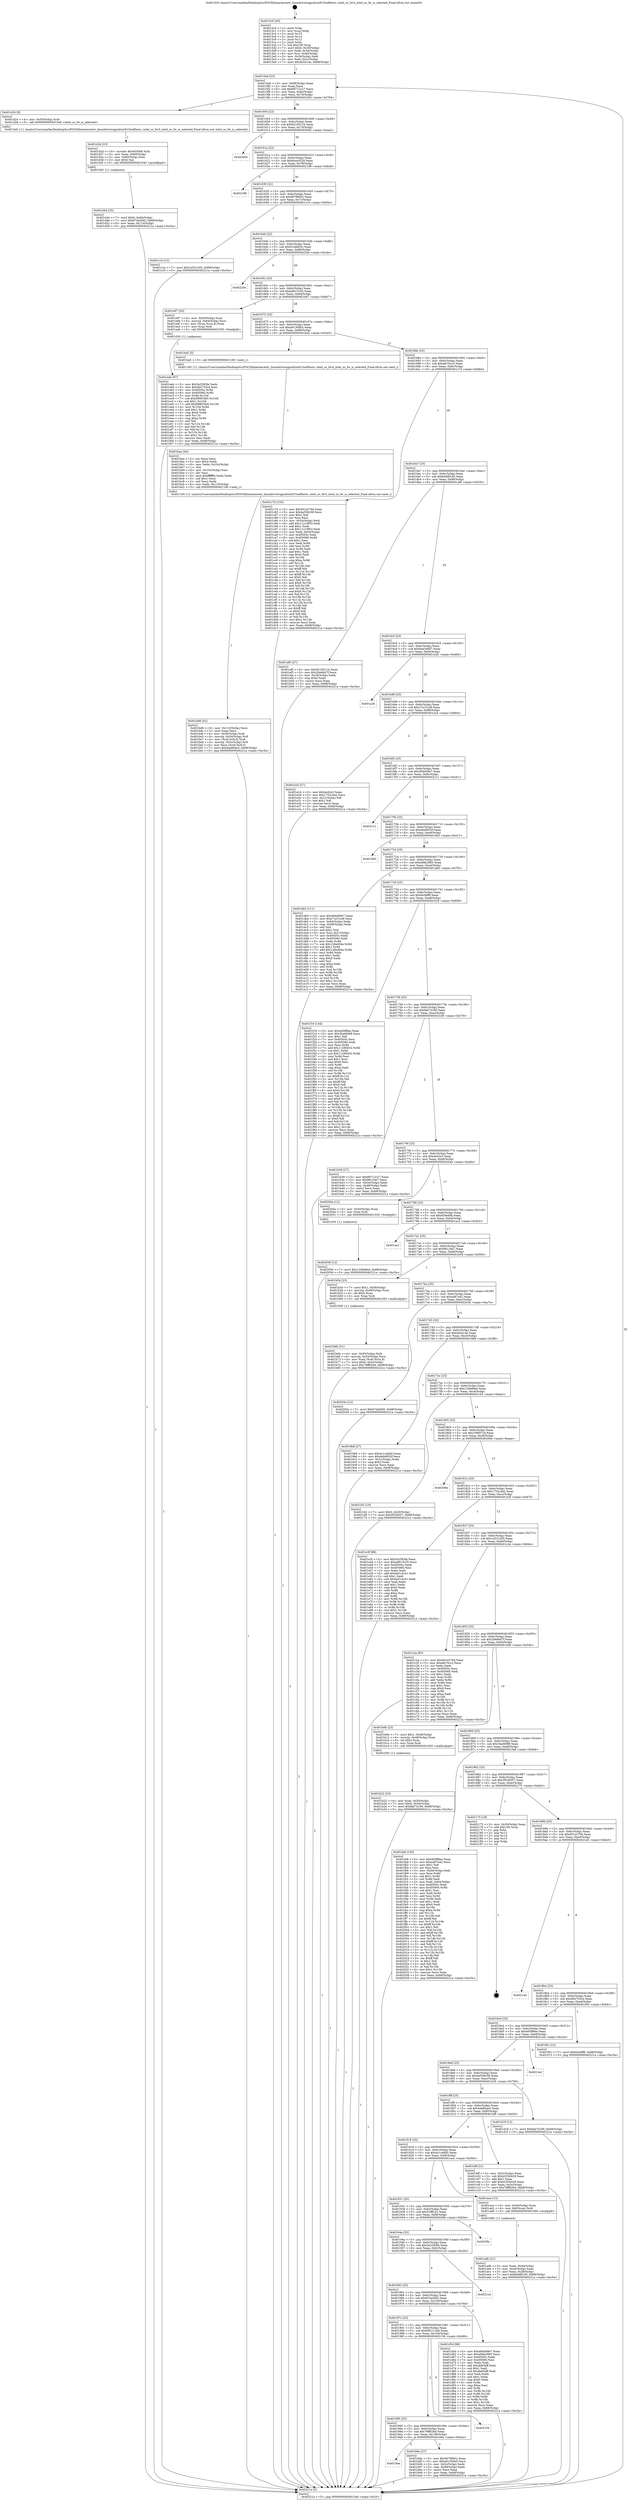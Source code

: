 digraph "0x4015c0" {
  label = "0x4015c0 (/mnt/c/Users/mathe/Desktop/tcc/POCII/binaries/extr_linuxdriversgpudrmi915selftests..intel_uc_fw.h_intel_uc_fw_is_selected_Final-ollvm.out::main(0))"
  labelloc = "t"
  node[shape=record]

  Entry [label="",width=0.3,height=0.3,shape=circle,fillcolor=black,style=filled]
  "0x4015ed" [label="{
     0x4015ed [23]\l
     | [instrs]\l
     &nbsp;&nbsp;0x4015ed \<+3\>: mov -0x68(%rbp),%eax\l
     &nbsp;&nbsp;0x4015f0 \<+2\>: mov %eax,%ecx\l
     &nbsp;&nbsp;0x4015f2 \<+6\>: sub $0x80712c27,%ecx\l
     &nbsp;&nbsp;0x4015f8 \<+3\>: mov %eax,-0x6c(%rbp)\l
     &nbsp;&nbsp;0x4015fb \<+3\>: mov %ecx,-0x70(%rbp)\l
     &nbsp;&nbsp;0x4015fe \<+6\>: je 0000000000401d24 \<main+0x764\>\l
  }"]
  "0x401d24" [label="{
     0x401d24 [9]\l
     | [instrs]\l
     &nbsp;&nbsp;0x401d24 \<+4\>: mov -0x50(%rbp),%rdi\l
     &nbsp;&nbsp;0x401d28 \<+5\>: call 00000000004015a0 \<intel_uc_fw_is_selected\>\l
     | [calls]\l
     &nbsp;&nbsp;0x4015a0 \{1\} (/mnt/c/Users/mathe/Desktop/tcc/POCII/binaries/extr_linuxdriversgpudrmi915selftests..intel_uc_fw.h_intel_uc_fw_is_selected_Final-ollvm.out::intel_uc_fw_is_selected)\l
  }"]
  "0x401604" [label="{
     0x401604 [22]\l
     | [instrs]\l
     &nbsp;&nbsp;0x401604 \<+5\>: jmp 0000000000401609 \<main+0x49\>\l
     &nbsp;&nbsp;0x401609 \<+3\>: mov -0x6c(%rbp),%eax\l
     &nbsp;&nbsp;0x40160c \<+5\>: sub $0x8210011b,%eax\l
     &nbsp;&nbsp;0x401611 \<+3\>: mov %eax,-0x74(%rbp)\l
     &nbsp;&nbsp;0x401614 \<+6\>: je 0000000000402062 \<main+0xaa2\>\l
  }"]
  Exit [label="",width=0.3,height=0.3,shape=circle,fillcolor=black,style=filled,peripheries=2]
  "0x402062" [label="{
     0x402062\l
  }", style=dashed]
  "0x40161a" [label="{
     0x40161a [22]\l
     | [instrs]\l
     &nbsp;&nbsp;0x40161a \<+5\>: jmp 000000000040161f \<main+0x5f\>\l
     &nbsp;&nbsp;0x40161f \<+3\>: mov -0x6c(%rbp),%eax\l
     &nbsp;&nbsp;0x401622 \<+5\>: sub $0x8cac0329,%eax\l
     &nbsp;&nbsp;0x401627 \<+3\>: mov %eax,-0x78(%rbp)\l
     &nbsp;&nbsp;0x40162a \<+6\>: je 0000000000402188 \<main+0xbc8\>\l
  }"]
  "0x402056" [label="{
     0x402056 [12]\l
     | [instrs]\l
     &nbsp;&nbsp;0x402056 \<+7\>: movl $0x1249d9ed,-0x68(%rbp)\l
     &nbsp;&nbsp;0x40205d \<+5\>: jmp 000000000040221a \<main+0xc5a\>\l
  }"]
  "0x402188" [label="{
     0x402188\l
  }", style=dashed]
  "0x401630" [label="{
     0x401630 [22]\l
     | [instrs]\l
     &nbsp;&nbsp;0x401630 \<+5\>: jmp 0000000000401635 \<main+0x75\>\l
     &nbsp;&nbsp;0x401635 \<+3\>: mov -0x6c(%rbp),%eax\l
     &nbsp;&nbsp;0x401638 \<+5\>: sub $0x907f8652,%eax\l
     &nbsp;&nbsp;0x40163d \<+3\>: mov %eax,-0x7c(%rbp)\l
     &nbsp;&nbsp;0x401640 \<+6\>: je 0000000000401c1e \<main+0x65e\>\l
  }"]
  "0x401eab" [label="{
     0x401eab [97]\l
     | [instrs]\l
     &nbsp;&nbsp;0x401eab \<+5\>: mov $0x5e2583fe,%edx\l
     &nbsp;&nbsp;0x401eb0 \<+5\>: mov $0x464753c4,%esi\l
     &nbsp;&nbsp;0x401eb5 \<+8\>: mov 0x40505c,%r8d\l
     &nbsp;&nbsp;0x401ebd \<+8\>: mov 0x405060,%r9d\l
     &nbsp;&nbsp;0x401ec5 \<+3\>: mov %r8d,%r10d\l
     &nbsp;&nbsp;0x401ec8 \<+7\>: sub $0x889f16b5,%r10d\l
     &nbsp;&nbsp;0x401ecf \<+4\>: sub $0x1,%r10d\l
     &nbsp;&nbsp;0x401ed3 \<+7\>: add $0x889f16b5,%r10d\l
     &nbsp;&nbsp;0x401eda \<+4\>: imul %r10d,%r8d\l
     &nbsp;&nbsp;0x401ede \<+4\>: and $0x1,%r8d\l
     &nbsp;&nbsp;0x401ee2 \<+4\>: cmp $0x0,%r8d\l
     &nbsp;&nbsp;0x401ee6 \<+4\>: sete %r11b\l
     &nbsp;&nbsp;0x401eea \<+4\>: cmp $0xa,%r9d\l
     &nbsp;&nbsp;0x401eee \<+3\>: setl %bl\l
     &nbsp;&nbsp;0x401ef1 \<+3\>: mov %r11b,%r14b\l
     &nbsp;&nbsp;0x401ef4 \<+3\>: and %bl,%r14b\l
     &nbsp;&nbsp;0x401ef7 \<+3\>: xor %bl,%r11b\l
     &nbsp;&nbsp;0x401efa \<+3\>: or %r11b,%r14b\l
     &nbsp;&nbsp;0x401efd \<+4\>: test $0x1,%r14b\l
     &nbsp;&nbsp;0x401f01 \<+3\>: cmovne %esi,%edx\l
     &nbsp;&nbsp;0x401f04 \<+3\>: mov %edx,-0x68(%rbp)\l
     &nbsp;&nbsp;0x401f07 \<+5\>: jmp 000000000040221a \<main+0xc5a\>\l
  }"]
  "0x401c1e" [label="{
     0x401c1e [12]\l
     | [instrs]\l
     &nbsp;&nbsp;0x401c1e \<+7\>: movl $0x1e531205,-0x68(%rbp)\l
     &nbsp;&nbsp;0x401c25 \<+5\>: jmp 000000000040221a \<main+0xc5a\>\l
  }"]
  "0x401646" [label="{
     0x401646 [22]\l
     | [instrs]\l
     &nbsp;&nbsp;0x401646 \<+5\>: jmp 000000000040164b \<main+0x8b\>\l
     &nbsp;&nbsp;0x40164b \<+3\>: mov -0x6c(%rbp),%eax\l
     &nbsp;&nbsp;0x40164e \<+5\>: sub $0x91ddd03c,%eax\l
     &nbsp;&nbsp;0x401653 \<+3\>: mov %eax,-0x80(%rbp)\l
     &nbsp;&nbsp;0x401656 \<+6\>: je 000000000040220e \<main+0xc4e\>\l
  }"]
  "0x401d44" [label="{
     0x401d44 [25]\l
     | [instrs]\l
     &nbsp;&nbsp;0x401d44 \<+7\>: movl $0x0,-0x64(%rbp)\l
     &nbsp;&nbsp;0x401d4b \<+7\>: movl $0x67da5bf2,-0x68(%rbp)\l
     &nbsp;&nbsp;0x401d52 \<+6\>: mov %eax,-0x114(%rbp)\l
     &nbsp;&nbsp;0x401d58 \<+5\>: jmp 000000000040221a \<main+0xc5a\>\l
  }"]
  "0x40220e" [label="{
     0x40220e\l
  }", style=dashed]
  "0x40165c" [label="{
     0x40165c [25]\l
     | [instrs]\l
     &nbsp;&nbsp;0x40165c \<+5\>: jmp 0000000000401661 \<main+0xa1\>\l
     &nbsp;&nbsp;0x401661 \<+3\>: mov -0x6c(%rbp),%eax\l
     &nbsp;&nbsp;0x401664 \<+5\>: sub $0xa0615c35,%eax\l
     &nbsp;&nbsp;0x401669 \<+6\>: mov %eax,-0x84(%rbp)\l
     &nbsp;&nbsp;0x40166f \<+6\>: je 0000000000401e97 \<main+0x8d7\>\l
  }"]
  "0x401d2d" [label="{
     0x401d2d [23]\l
     | [instrs]\l
     &nbsp;&nbsp;0x401d2d \<+10\>: movabs $0x4030b6,%rdi\l
     &nbsp;&nbsp;0x401d37 \<+3\>: mov %eax,-0x60(%rbp)\l
     &nbsp;&nbsp;0x401d3a \<+3\>: mov -0x60(%rbp),%esi\l
     &nbsp;&nbsp;0x401d3d \<+2\>: mov $0x0,%al\l
     &nbsp;&nbsp;0x401d3f \<+5\>: call 0000000000401040 \<printf@plt\>\l
     | [calls]\l
     &nbsp;&nbsp;0x401040 \{1\} (unknown)\l
  }"]
  "0x401e97" [label="{
     0x401e97 [20]\l
     | [instrs]\l
     &nbsp;&nbsp;0x401e97 \<+4\>: mov -0x50(%rbp),%rax\l
     &nbsp;&nbsp;0x401e9b \<+4\>: movslq -0x64(%rbp),%rcx\l
     &nbsp;&nbsp;0x401e9f \<+4\>: mov (%rax,%rcx,8),%rax\l
     &nbsp;&nbsp;0x401ea3 \<+3\>: mov %rax,%rdi\l
     &nbsp;&nbsp;0x401ea6 \<+5\>: call 0000000000401030 \<free@plt\>\l
     | [calls]\l
     &nbsp;&nbsp;0x401030 \{1\} (unknown)\l
  }"]
  "0x401675" [label="{
     0x401675 [25]\l
     | [instrs]\l
     &nbsp;&nbsp;0x401675 \<+5\>: jmp 000000000040167a \<main+0xba\>\l
     &nbsp;&nbsp;0x40167a \<+3\>: mov -0x6c(%rbp),%eax\l
     &nbsp;&nbsp;0x40167d \<+5\>: sub $0xa91300b5,%eax\l
     &nbsp;&nbsp;0x401682 \<+6\>: mov %eax,-0x88(%rbp)\l
     &nbsp;&nbsp;0x401688 \<+6\>: je 0000000000401ba5 \<main+0x5e5\>\l
  }"]
  "0x401bd6" [label="{
     0x401bd6 [41]\l
     | [instrs]\l
     &nbsp;&nbsp;0x401bd6 \<+6\>: mov -0x110(%rbp),%ecx\l
     &nbsp;&nbsp;0x401bdc \<+3\>: imul %eax,%ecx\l
     &nbsp;&nbsp;0x401bdf \<+4\>: mov -0x50(%rbp),%rdi\l
     &nbsp;&nbsp;0x401be3 \<+4\>: movslq -0x54(%rbp),%r8\l
     &nbsp;&nbsp;0x401be7 \<+4\>: mov (%rdi,%r8,8),%rdi\l
     &nbsp;&nbsp;0x401beb \<+4\>: movslq -0x5c(%rbp),%r8\l
     &nbsp;&nbsp;0x401bef \<+4\>: mov %ecx,(%rdi,%r8,4)\l
     &nbsp;&nbsp;0x401bf3 \<+7\>: movl $0x4ab80ae3,-0x68(%rbp)\l
     &nbsp;&nbsp;0x401bfa \<+5\>: jmp 000000000040221a \<main+0xc5a\>\l
  }"]
  "0x401ba5" [label="{
     0x401ba5 [5]\l
     | [instrs]\l
     &nbsp;&nbsp;0x401ba5 \<+5\>: call 0000000000401160 \<next_i\>\l
     | [calls]\l
     &nbsp;&nbsp;0x401160 \{1\} (/mnt/c/Users/mathe/Desktop/tcc/POCII/binaries/extr_linuxdriversgpudrmi915selftests..intel_uc_fw.h_intel_uc_fw_is_selected_Final-ollvm.out::next_i)\l
  }"]
  "0x40168e" [label="{
     0x40168e [25]\l
     | [instrs]\l
     &nbsp;&nbsp;0x40168e \<+5\>: jmp 0000000000401693 \<main+0xd3\>\l
     &nbsp;&nbsp;0x401693 \<+3\>: mov -0x6c(%rbp),%eax\l
     &nbsp;&nbsp;0x401696 \<+5\>: sub $0xafe70cc3,%eax\l
     &nbsp;&nbsp;0x40169b \<+6\>: mov %eax,-0x8c(%rbp)\l
     &nbsp;&nbsp;0x4016a1 \<+6\>: je 0000000000401c7d \<main+0x6bd\>\l
  }"]
  "0x401baa" [label="{
     0x401baa [44]\l
     | [instrs]\l
     &nbsp;&nbsp;0x401baa \<+2\>: xor %ecx,%ecx\l
     &nbsp;&nbsp;0x401bac \<+5\>: mov $0x2,%edx\l
     &nbsp;&nbsp;0x401bb1 \<+6\>: mov %edx,-0x10c(%rbp)\l
     &nbsp;&nbsp;0x401bb7 \<+1\>: cltd\l
     &nbsp;&nbsp;0x401bb8 \<+6\>: mov -0x10c(%rbp),%esi\l
     &nbsp;&nbsp;0x401bbe \<+2\>: idiv %esi\l
     &nbsp;&nbsp;0x401bc0 \<+6\>: imul $0xfffffffe,%edx,%edx\l
     &nbsp;&nbsp;0x401bc6 \<+3\>: sub $0x1,%ecx\l
     &nbsp;&nbsp;0x401bc9 \<+2\>: sub %ecx,%edx\l
     &nbsp;&nbsp;0x401bcb \<+6\>: mov %edx,-0x110(%rbp)\l
     &nbsp;&nbsp;0x401bd1 \<+5\>: call 0000000000401160 \<next_i\>\l
     | [calls]\l
     &nbsp;&nbsp;0x401160 \{1\} (/mnt/c/Users/mathe/Desktop/tcc/POCII/binaries/extr_linuxdriversgpudrmi915selftests..intel_uc_fw.h_intel_uc_fw_is_selected_Final-ollvm.out::next_i)\l
  }"]
  "0x401c7d" [label="{
     0x401c7d [155]\l
     | [instrs]\l
     &nbsp;&nbsp;0x401c7d \<+5\>: mov $0x401e279d,%eax\l
     &nbsp;&nbsp;0x401c82 \<+5\>: mov $0x4a558c58,%ecx\l
     &nbsp;&nbsp;0x401c87 \<+2\>: mov $0x1,%dl\l
     &nbsp;&nbsp;0x401c89 \<+2\>: xor %esi,%esi\l
     &nbsp;&nbsp;0x401c8b \<+3\>: mov -0x54(%rbp),%edi\l
     &nbsp;&nbsp;0x401c8e \<+6\>: add $0x11219f53,%edi\l
     &nbsp;&nbsp;0x401c94 \<+3\>: add $0x1,%edi\l
     &nbsp;&nbsp;0x401c97 \<+6\>: sub $0x11219f53,%edi\l
     &nbsp;&nbsp;0x401c9d \<+3\>: mov %edi,-0x54(%rbp)\l
     &nbsp;&nbsp;0x401ca0 \<+7\>: mov 0x40505c,%edi\l
     &nbsp;&nbsp;0x401ca7 \<+8\>: mov 0x405060,%r8d\l
     &nbsp;&nbsp;0x401caf \<+3\>: sub $0x1,%esi\l
     &nbsp;&nbsp;0x401cb2 \<+3\>: mov %edi,%r9d\l
     &nbsp;&nbsp;0x401cb5 \<+3\>: add %esi,%r9d\l
     &nbsp;&nbsp;0x401cb8 \<+4\>: imul %r9d,%edi\l
     &nbsp;&nbsp;0x401cbc \<+3\>: and $0x1,%edi\l
     &nbsp;&nbsp;0x401cbf \<+3\>: cmp $0x0,%edi\l
     &nbsp;&nbsp;0x401cc2 \<+4\>: sete %r10b\l
     &nbsp;&nbsp;0x401cc6 \<+4\>: cmp $0xa,%r8d\l
     &nbsp;&nbsp;0x401cca \<+4\>: setl %r11b\l
     &nbsp;&nbsp;0x401cce \<+3\>: mov %r10b,%bl\l
     &nbsp;&nbsp;0x401cd1 \<+3\>: xor $0xff,%bl\l
     &nbsp;&nbsp;0x401cd4 \<+3\>: mov %r11b,%r14b\l
     &nbsp;&nbsp;0x401cd7 \<+4\>: xor $0xff,%r14b\l
     &nbsp;&nbsp;0x401cdb \<+3\>: xor $0x0,%dl\l
     &nbsp;&nbsp;0x401cde \<+3\>: mov %bl,%r15b\l
     &nbsp;&nbsp;0x401ce1 \<+4\>: and $0x0,%r15b\l
     &nbsp;&nbsp;0x401ce5 \<+3\>: and %dl,%r10b\l
     &nbsp;&nbsp;0x401ce8 \<+3\>: mov %r14b,%r12b\l
     &nbsp;&nbsp;0x401ceb \<+4\>: and $0x0,%r12b\l
     &nbsp;&nbsp;0x401cef \<+3\>: and %dl,%r11b\l
     &nbsp;&nbsp;0x401cf2 \<+3\>: or %r10b,%r15b\l
     &nbsp;&nbsp;0x401cf5 \<+3\>: or %r11b,%r12b\l
     &nbsp;&nbsp;0x401cf8 \<+3\>: xor %r12b,%r15b\l
     &nbsp;&nbsp;0x401cfb \<+3\>: or %r14b,%bl\l
     &nbsp;&nbsp;0x401cfe \<+3\>: xor $0xff,%bl\l
     &nbsp;&nbsp;0x401d01 \<+3\>: or $0x0,%dl\l
     &nbsp;&nbsp;0x401d04 \<+2\>: and %dl,%bl\l
     &nbsp;&nbsp;0x401d06 \<+3\>: or %bl,%r15b\l
     &nbsp;&nbsp;0x401d09 \<+4\>: test $0x1,%r15b\l
     &nbsp;&nbsp;0x401d0d \<+3\>: cmovne %ecx,%eax\l
     &nbsp;&nbsp;0x401d10 \<+3\>: mov %eax,-0x68(%rbp)\l
     &nbsp;&nbsp;0x401d13 \<+5\>: jmp 000000000040221a \<main+0xc5a\>\l
  }"]
  "0x4016a7" [label="{
     0x4016a7 [25]\l
     | [instrs]\l
     &nbsp;&nbsp;0x4016a7 \<+5\>: jmp 00000000004016ac \<main+0xec\>\l
     &nbsp;&nbsp;0x4016ac \<+3\>: mov -0x6c(%rbp),%eax\l
     &nbsp;&nbsp;0x4016af \<+5\>: sub $0xb6d8f1d5,%eax\l
     &nbsp;&nbsp;0x4016b4 \<+6\>: mov %eax,-0x90(%rbp)\l
     &nbsp;&nbsp;0x4016ba \<+6\>: je 0000000000401af0 \<main+0x530\>\l
  }"]
  "0x4019ae" [label="{
     0x4019ae\l
  }", style=dashed]
  "0x401af0" [label="{
     0x401af0 [27]\l
     | [instrs]\l
     &nbsp;&nbsp;0x401af0 \<+5\>: mov $0x8210011b,%eax\l
     &nbsp;&nbsp;0x401af5 \<+5\>: mov $0x20e8d47f,%ecx\l
     &nbsp;&nbsp;0x401afa \<+3\>: mov -0x28(%rbp),%edx\l
     &nbsp;&nbsp;0x401afd \<+3\>: cmp $0x0,%edx\l
     &nbsp;&nbsp;0x401b00 \<+3\>: cmove %ecx,%eax\l
     &nbsp;&nbsp;0x401b03 \<+3\>: mov %eax,-0x68(%rbp)\l
     &nbsp;&nbsp;0x401b06 \<+5\>: jmp 000000000040221a \<main+0xc5a\>\l
  }"]
  "0x4016c0" [label="{
     0x4016c0 [25]\l
     | [instrs]\l
     &nbsp;&nbsp;0x4016c0 \<+5\>: jmp 00000000004016c5 \<main+0x105\>\l
     &nbsp;&nbsp;0x4016c5 \<+3\>: mov -0x6c(%rbp),%eax\l
     &nbsp;&nbsp;0x4016c8 \<+5\>: sub $0xbe4349d7,%eax\l
     &nbsp;&nbsp;0x4016cd \<+6\>: mov %eax,-0x94(%rbp)\l
     &nbsp;&nbsp;0x4016d3 \<+6\>: je 0000000000401a26 \<main+0x466\>\l
  }"]
  "0x401b8a" [label="{
     0x401b8a [27]\l
     | [instrs]\l
     &nbsp;&nbsp;0x401b8a \<+5\>: mov $0x907f8652,%eax\l
     &nbsp;&nbsp;0x401b8f \<+5\>: mov $0xa91300b5,%ecx\l
     &nbsp;&nbsp;0x401b94 \<+3\>: mov -0x5c(%rbp),%edx\l
     &nbsp;&nbsp;0x401b97 \<+3\>: cmp -0x58(%rbp),%edx\l
     &nbsp;&nbsp;0x401b9a \<+3\>: cmovl %ecx,%eax\l
     &nbsp;&nbsp;0x401b9d \<+3\>: mov %eax,-0x68(%rbp)\l
     &nbsp;&nbsp;0x401ba0 \<+5\>: jmp 000000000040221a \<main+0xc5a\>\l
  }"]
  "0x401a26" [label="{
     0x401a26\l
  }", style=dashed]
  "0x4016d9" [label="{
     0x4016d9 [25]\l
     | [instrs]\l
     &nbsp;&nbsp;0x4016d9 \<+5\>: jmp 00000000004016de \<main+0x11e\>\l
     &nbsp;&nbsp;0x4016de \<+3\>: mov -0x6c(%rbp),%eax\l
     &nbsp;&nbsp;0x4016e1 \<+5\>: sub $0xc7a151e8,%eax\l
     &nbsp;&nbsp;0x4016e6 \<+6\>: mov %eax,-0x98(%rbp)\l
     &nbsp;&nbsp;0x4016ec \<+6\>: je 0000000000401e24 \<main+0x864\>\l
  }"]
  "0x401995" [label="{
     0x401995 [25]\l
     | [instrs]\l
     &nbsp;&nbsp;0x401995 \<+5\>: jmp 000000000040199a \<main+0x3da\>\l
     &nbsp;&nbsp;0x40199a \<+3\>: mov -0x6c(%rbp),%eax\l
     &nbsp;&nbsp;0x40199d \<+5\>: sub $0x79ff026d,%eax\l
     &nbsp;&nbsp;0x4019a2 \<+6\>: mov %eax,-0x108(%rbp)\l
     &nbsp;&nbsp;0x4019a8 \<+6\>: je 0000000000401b8a \<main+0x5ca\>\l
  }"]
  "0x401e24" [label="{
     0x401e24 [27]\l
     | [instrs]\l
     &nbsp;&nbsp;0x401e24 \<+5\>: mov $0x4e42e3,%eax\l
     &nbsp;&nbsp;0x401e29 \<+5\>: mov $0x1752c4d2,%ecx\l
     &nbsp;&nbsp;0x401e2e \<+3\>: mov -0x21(%rbp),%dl\l
     &nbsp;&nbsp;0x401e31 \<+3\>: test $0x1,%dl\l
     &nbsp;&nbsp;0x401e34 \<+3\>: cmovne %ecx,%eax\l
     &nbsp;&nbsp;0x401e37 \<+3\>: mov %eax,-0x68(%rbp)\l
     &nbsp;&nbsp;0x401e3a \<+5\>: jmp 000000000040221a \<main+0xc5a\>\l
  }"]
  "0x4016f2" [label="{
     0x4016f2 [25]\l
     | [instrs]\l
     &nbsp;&nbsp;0x4016f2 \<+5\>: jmp 00000000004016f7 \<main+0x137\>\l
     &nbsp;&nbsp;0x4016f7 \<+3\>: mov -0x6c(%rbp),%eax\l
     &nbsp;&nbsp;0x4016fa \<+5\>: sub $0xd94d09e7,%eax\l
     &nbsp;&nbsp;0x4016ff \<+6\>: mov %eax,-0x9c(%rbp)\l
     &nbsp;&nbsp;0x401705 \<+6\>: je 00000000004021c1 \<main+0xc01\>\l
  }"]
  "0x402156" [label="{
     0x402156\l
  }", style=dashed]
  "0x4021c1" [label="{
     0x4021c1\l
  }", style=dashed]
  "0x40170b" [label="{
     0x40170b [25]\l
     | [instrs]\l
     &nbsp;&nbsp;0x40170b \<+5\>: jmp 0000000000401710 \<main+0x150\>\l
     &nbsp;&nbsp;0x401710 \<+3\>: mov -0x6c(%rbp),%eax\l
     &nbsp;&nbsp;0x401713 \<+5\>: sub $0xdeb8932f,%eax\l
     &nbsp;&nbsp;0x401718 \<+6\>: mov %eax,-0xa0(%rbp)\l
     &nbsp;&nbsp;0x40171e \<+6\>: je 00000000004019d3 \<main+0x413\>\l
  }"]
  "0x40197c" [label="{
     0x40197c [25]\l
     | [instrs]\l
     &nbsp;&nbsp;0x40197c \<+5\>: jmp 0000000000401981 \<main+0x3c1\>\l
     &nbsp;&nbsp;0x401981 \<+3\>: mov -0x6c(%rbp),%eax\l
     &nbsp;&nbsp;0x401984 \<+5\>: sub $0x6821124b,%eax\l
     &nbsp;&nbsp;0x401989 \<+6\>: mov %eax,-0x104(%rbp)\l
     &nbsp;&nbsp;0x40198f \<+6\>: je 0000000000402156 \<main+0xb96\>\l
  }"]
  "0x4019d3" [label="{
     0x4019d3\l
  }", style=dashed]
  "0x401724" [label="{
     0x401724 [25]\l
     | [instrs]\l
     &nbsp;&nbsp;0x401724 \<+5\>: jmp 0000000000401729 \<main+0x169\>\l
     &nbsp;&nbsp;0x401729 \<+3\>: mov -0x6c(%rbp),%eax\l
     &nbsp;&nbsp;0x40172c \<+5\>: sub $0xe68e2985,%eax\l
     &nbsp;&nbsp;0x401731 \<+6\>: mov %eax,-0xa4(%rbp)\l
     &nbsp;&nbsp;0x401737 \<+6\>: je 0000000000401db5 \<main+0x7f5\>\l
  }"]
  "0x401d5d" [label="{
     0x401d5d [88]\l
     | [instrs]\l
     &nbsp;&nbsp;0x401d5d \<+5\>: mov $0xd94d09e7,%eax\l
     &nbsp;&nbsp;0x401d62 \<+5\>: mov $0xe68e2985,%ecx\l
     &nbsp;&nbsp;0x401d67 \<+7\>: mov 0x40505c,%edx\l
     &nbsp;&nbsp;0x401d6e \<+7\>: mov 0x405060,%esi\l
     &nbsp;&nbsp;0x401d75 \<+2\>: mov %edx,%edi\l
     &nbsp;&nbsp;0x401d77 \<+6\>: add $0xde83bff,%edi\l
     &nbsp;&nbsp;0x401d7d \<+3\>: sub $0x1,%edi\l
     &nbsp;&nbsp;0x401d80 \<+6\>: sub $0xde83bff,%edi\l
     &nbsp;&nbsp;0x401d86 \<+3\>: imul %edi,%edx\l
     &nbsp;&nbsp;0x401d89 \<+3\>: and $0x1,%edx\l
     &nbsp;&nbsp;0x401d8c \<+3\>: cmp $0x0,%edx\l
     &nbsp;&nbsp;0x401d8f \<+4\>: sete %r8b\l
     &nbsp;&nbsp;0x401d93 \<+3\>: cmp $0xa,%esi\l
     &nbsp;&nbsp;0x401d96 \<+4\>: setl %r9b\l
     &nbsp;&nbsp;0x401d9a \<+3\>: mov %r8b,%r10b\l
     &nbsp;&nbsp;0x401d9d \<+3\>: and %r9b,%r10b\l
     &nbsp;&nbsp;0x401da0 \<+3\>: xor %r9b,%r8b\l
     &nbsp;&nbsp;0x401da3 \<+3\>: or %r8b,%r10b\l
     &nbsp;&nbsp;0x401da6 \<+4\>: test $0x1,%r10b\l
     &nbsp;&nbsp;0x401daa \<+3\>: cmovne %ecx,%eax\l
     &nbsp;&nbsp;0x401dad \<+3\>: mov %eax,-0x68(%rbp)\l
     &nbsp;&nbsp;0x401db0 \<+5\>: jmp 000000000040221a \<main+0xc5a\>\l
  }"]
  "0x401db5" [label="{
     0x401db5 [111]\l
     | [instrs]\l
     &nbsp;&nbsp;0x401db5 \<+5\>: mov $0xd94d09e7,%eax\l
     &nbsp;&nbsp;0x401dba \<+5\>: mov $0xc7a151e8,%ecx\l
     &nbsp;&nbsp;0x401dbf \<+3\>: mov -0x64(%rbp),%edx\l
     &nbsp;&nbsp;0x401dc2 \<+3\>: cmp -0x48(%rbp),%edx\l
     &nbsp;&nbsp;0x401dc5 \<+4\>: setl %sil\l
     &nbsp;&nbsp;0x401dc9 \<+4\>: and $0x1,%sil\l
     &nbsp;&nbsp;0x401dcd \<+4\>: mov %sil,-0x21(%rbp)\l
     &nbsp;&nbsp;0x401dd1 \<+7\>: mov 0x40505c,%edx\l
     &nbsp;&nbsp;0x401dd8 \<+7\>: mov 0x405060,%edi\l
     &nbsp;&nbsp;0x401ddf \<+3\>: mov %edx,%r8d\l
     &nbsp;&nbsp;0x401de2 \<+7\>: sub $0x128ed04e,%r8d\l
     &nbsp;&nbsp;0x401de9 \<+4\>: sub $0x1,%r8d\l
     &nbsp;&nbsp;0x401ded \<+7\>: add $0x128ed04e,%r8d\l
     &nbsp;&nbsp;0x401df4 \<+4\>: imul %r8d,%edx\l
     &nbsp;&nbsp;0x401df8 \<+3\>: and $0x1,%edx\l
     &nbsp;&nbsp;0x401dfb \<+3\>: cmp $0x0,%edx\l
     &nbsp;&nbsp;0x401dfe \<+4\>: sete %sil\l
     &nbsp;&nbsp;0x401e02 \<+3\>: cmp $0xa,%edi\l
     &nbsp;&nbsp;0x401e05 \<+4\>: setl %r9b\l
     &nbsp;&nbsp;0x401e09 \<+3\>: mov %sil,%r10b\l
     &nbsp;&nbsp;0x401e0c \<+3\>: and %r9b,%r10b\l
     &nbsp;&nbsp;0x401e0f \<+3\>: xor %r9b,%sil\l
     &nbsp;&nbsp;0x401e12 \<+3\>: or %sil,%r10b\l
     &nbsp;&nbsp;0x401e15 \<+4\>: test $0x1,%r10b\l
     &nbsp;&nbsp;0x401e19 \<+3\>: cmovne %ecx,%eax\l
     &nbsp;&nbsp;0x401e1c \<+3\>: mov %eax,-0x68(%rbp)\l
     &nbsp;&nbsp;0x401e1f \<+5\>: jmp 000000000040221a \<main+0xc5a\>\l
  }"]
  "0x40173d" [label="{
     0x40173d [25]\l
     | [instrs]\l
     &nbsp;&nbsp;0x40173d \<+5\>: jmp 0000000000401742 \<main+0x182\>\l
     &nbsp;&nbsp;0x401742 \<+3\>: mov -0x6c(%rbp),%eax\l
     &nbsp;&nbsp;0x401745 \<+5\>: sub $0xf4cfeff9,%eax\l
     &nbsp;&nbsp;0x40174a \<+6\>: mov %eax,-0xa8(%rbp)\l
     &nbsp;&nbsp;0x401750 \<+6\>: je 0000000000401f18 \<main+0x958\>\l
  }"]
  "0x401963" [label="{
     0x401963 [25]\l
     | [instrs]\l
     &nbsp;&nbsp;0x401963 \<+5\>: jmp 0000000000401968 \<main+0x3a8\>\l
     &nbsp;&nbsp;0x401968 \<+3\>: mov -0x6c(%rbp),%eax\l
     &nbsp;&nbsp;0x40196b \<+5\>: sub $0x67da5bf2,%eax\l
     &nbsp;&nbsp;0x401970 \<+6\>: mov %eax,-0x100(%rbp)\l
     &nbsp;&nbsp;0x401976 \<+6\>: je 0000000000401d5d \<main+0x79d\>\l
  }"]
  "0x401f18" [label="{
     0x401f18 [144]\l
     | [instrs]\l
     &nbsp;&nbsp;0x401f18 \<+5\>: mov $0x465ff8ee,%eax\l
     &nbsp;&nbsp;0x401f1d \<+5\>: mov $0x3baf4998,%ecx\l
     &nbsp;&nbsp;0x401f22 \<+2\>: mov $0x1,%dl\l
     &nbsp;&nbsp;0x401f24 \<+7\>: mov 0x40505c,%esi\l
     &nbsp;&nbsp;0x401f2b \<+7\>: mov 0x405060,%edi\l
     &nbsp;&nbsp;0x401f32 \<+3\>: mov %esi,%r8d\l
     &nbsp;&nbsp;0x401f35 \<+7\>: add $0x11280d32,%r8d\l
     &nbsp;&nbsp;0x401f3c \<+4\>: sub $0x1,%r8d\l
     &nbsp;&nbsp;0x401f40 \<+7\>: sub $0x11280d32,%r8d\l
     &nbsp;&nbsp;0x401f47 \<+4\>: imul %r8d,%esi\l
     &nbsp;&nbsp;0x401f4b \<+3\>: and $0x1,%esi\l
     &nbsp;&nbsp;0x401f4e \<+3\>: cmp $0x0,%esi\l
     &nbsp;&nbsp;0x401f51 \<+4\>: sete %r9b\l
     &nbsp;&nbsp;0x401f55 \<+3\>: cmp $0xa,%edi\l
     &nbsp;&nbsp;0x401f58 \<+4\>: setl %r10b\l
     &nbsp;&nbsp;0x401f5c \<+3\>: mov %r9b,%r11b\l
     &nbsp;&nbsp;0x401f5f \<+4\>: xor $0xff,%r11b\l
     &nbsp;&nbsp;0x401f63 \<+3\>: mov %r10b,%bl\l
     &nbsp;&nbsp;0x401f66 \<+3\>: xor $0xff,%bl\l
     &nbsp;&nbsp;0x401f69 \<+3\>: xor $0x0,%dl\l
     &nbsp;&nbsp;0x401f6c \<+3\>: mov %r11b,%r14b\l
     &nbsp;&nbsp;0x401f6f \<+4\>: and $0x0,%r14b\l
     &nbsp;&nbsp;0x401f73 \<+3\>: and %dl,%r9b\l
     &nbsp;&nbsp;0x401f76 \<+3\>: mov %bl,%r15b\l
     &nbsp;&nbsp;0x401f79 \<+4\>: and $0x0,%r15b\l
     &nbsp;&nbsp;0x401f7d \<+3\>: and %dl,%r10b\l
     &nbsp;&nbsp;0x401f80 \<+3\>: or %r9b,%r14b\l
     &nbsp;&nbsp;0x401f83 \<+3\>: or %r10b,%r15b\l
     &nbsp;&nbsp;0x401f86 \<+3\>: xor %r15b,%r14b\l
     &nbsp;&nbsp;0x401f89 \<+3\>: or %bl,%r11b\l
     &nbsp;&nbsp;0x401f8c \<+4\>: xor $0xff,%r11b\l
     &nbsp;&nbsp;0x401f90 \<+3\>: or $0x0,%dl\l
     &nbsp;&nbsp;0x401f93 \<+3\>: and %dl,%r11b\l
     &nbsp;&nbsp;0x401f96 \<+3\>: or %r11b,%r14b\l
     &nbsp;&nbsp;0x401f99 \<+4\>: test $0x1,%r14b\l
     &nbsp;&nbsp;0x401f9d \<+3\>: cmovne %ecx,%eax\l
     &nbsp;&nbsp;0x401fa0 \<+3\>: mov %eax,-0x68(%rbp)\l
     &nbsp;&nbsp;0x401fa3 \<+5\>: jmp 000000000040221a \<main+0xc5a\>\l
  }"]
  "0x401756" [label="{
     0x401756 [25]\l
     | [instrs]\l
     &nbsp;&nbsp;0x401756 \<+5\>: jmp 000000000040175b \<main+0x19b\>\l
     &nbsp;&nbsp;0x40175b \<+3\>: mov -0x6c(%rbp),%eax\l
     &nbsp;&nbsp;0x40175e \<+5\>: sub $0xfab74190,%eax\l
     &nbsp;&nbsp;0x401763 \<+6\>: mov %eax,-0xac(%rbp)\l
     &nbsp;&nbsp;0x401769 \<+6\>: je 0000000000401b39 \<main+0x579\>\l
  }"]
  "0x4021cd" [label="{
     0x4021cd\l
  }", style=dashed]
  "0x401b39" [label="{
     0x401b39 [27]\l
     | [instrs]\l
     &nbsp;&nbsp;0x401b39 \<+5\>: mov $0x80712c27,%eax\l
     &nbsp;&nbsp;0x401b3e \<+5\>: mov $0x98124e7,%ecx\l
     &nbsp;&nbsp;0x401b43 \<+3\>: mov -0x54(%rbp),%edx\l
     &nbsp;&nbsp;0x401b46 \<+3\>: cmp -0x48(%rbp),%edx\l
     &nbsp;&nbsp;0x401b49 \<+3\>: cmovl %ecx,%eax\l
     &nbsp;&nbsp;0x401b4c \<+3\>: mov %eax,-0x68(%rbp)\l
     &nbsp;&nbsp;0x401b4f \<+5\>: jmp 000000000040221a \<main+0xc5a\>\l
  }"]
  "0x40176f" [label="{
     0x40176f [25]\l
     | [instrs]\l
     &nbsp;&nbsp;0x40176f \<+5\>: jmp 0000000000401774 \<main+0x1b4\>\l
     &nbsp;&nbsp;0x401774 \<+3\>: mov -0x6c(%rbp),%eax\l
     &nbsp;&nbsp;0x401777 \<+5\>: sub $0x4e42e3,%eax\l
     &nbsp;&nbsp;0x40177c \<+6\>: mov %eax,-0xb0(%rbp)\l
     &nbsp;&nbsp;0x401782 \<+6\>: je 000000000040204a \<main+0xa8a\>\l
  }"]
  "0x40194a" [label="{
     0x40194a [25]\l
     | [instrs]\l
     &nbsp;&nbsp;0x40194a \<+5\>: jmp 000000000040194f \<main+0x38f\>\l
     &nbsp;&nbsp;0x40194f \<+3\>: mov -0x6c(%rbp),%eax\l
     &nbsp;&nbsp;0x401952 \<+5\>: sub $0x5e2583fe,%eax\l
     &nbsp;&nbsp;0x401957 \<+6\>: mov %eax,-0xfc(%rbp)\l
     &nbsp;&nbsp;0x40195d \<+6\>: je 00000000004021cd \<main+0xc0d\>\l
  }"]
  "0x40204a" [label="{
     0x40204a [12]\l
     | [instrs]\l
     &nbsp;&nbsp;0x40204a \<+4\>: mov -0x50(%rbp),%rax\l
     &nbsp;&nbsp;0x40204e \<+3\>: mov %rax,%rdi\l
     &nbsp;&nbsp;0x402051 \<+5\>: call 0000000000401030 \<free@plt\>\l
     | [calls]\l
     &nbsp;&nbsp;0x401030 \{1\} (unknown)\l
  }"]
  "0x401788" [label="{
     0x401788 [25]\l
     | [instrs]\l
     &nbsp;&nbsp;0x401788 \<+5\>: jmp 000000000040178d \<main+0x1cd\>\l
     &nbsp;&nbsp;0x40178d \<+3\>: mov -0x6c(%rbp),%eax\l
     &nbsp;&nbsp;0x401790 \<+5\>: sub $0x839ed0b,%eax\l
     &nbsp;&nbsp;0x401795 \<+6\>: mov %eax,-0xb4(%rbp)\l
     &nbsp;&nbsp;0x40179b \<+6\>: je 0000000000401ac2 \<main+0x502\>\l
  }"]
  "0x4020fe" [label="{
     0x4020fe\l
  }", style=dashed]
  "0x401ac2" [label="{
     0x401ac2\l
  }", style=dashed]
  "0x4017a1" [label="{
     0x4017a1 [25]\l
     | [instrs]\l
     &nbsp;&nbsp;0x4017a1 \<+5\>: jmp 00000000004017a6 \<main+0x1e6\>\l
     &nbsp;&nbsp;0x4017a6 \<+3\>: mov -0x6c(%rbp),%eax\l
     &nbsp;&nbsp;0x4017a9 \<+5\>: sub $0x98124e7,%eax\l
     &nbsp;&nbsp;0x4017ae \<+6\>: mov %eax,-0xb8(%rbp)\l
     &nbsp;&nbsp;0x4017b4 \<+6\>: je 0000000000401b54 \<main+0x594\>\l
  }"]
  "0x401b6b" [label="{
     0x401b6b [31]\l
     | [instrs]\l
     &nbsp;&nbsp;0x401b6b \<+4\>: mov -0x50(%rbp),%rdi\l
     &nbsp;&nbsp;0x401b6f \<+4\>: movslq -0x54(%rbp),%rcx\l
     &nbsp;&nbsp;0x401b73 \<+4\>: mov %rax,(%rdi,%rcx,8)\l
     &nbsp;&nbsp;0x401b77 \<+7\>: movl $0x0,-0x5c(%rbp)\l
     &nbsp;&nbsp;0x401b7e \<+7\>: movl $0x79ff026d,-0x68(%rbp)\l
     &nbsp;&nbsp;0x401b85 \<+5\>: jmp 000000000040221a \<main+0xc5a\>\l
  }"]
  "0x401b54" [label="{
     0x401b54 [23]\l
     | [instrs]\l
     &nbsp;&nbsp;0x401b54 \<+7\>: movl $0x1,-0x58(%rbp)\l
     &nbsp;&nbsp;0x401b5b \<+4\>: movslq -0x58(%rbp),%rax\l
     &nbsp;&nbsp;0x401b5f \<+4\>: shl $0x2,%rax\l
     &nbsp;&nbsp;0x401b63 \<+3\>: mov %rax,%rdi\l
     &nbsp;&nbsp;0x401b66 \<+5\>: call 0000000000401050 \<malloc@plt\>\l
     | [calls]\l
     &nbsp;&nbsp;0x401050 \{1\} (unknown)\l
  }"]
  "0x4017ba" [label="{
     0x4017ba [25]\l
     | [instrs]\l
     &nbsp;&nbsp;0x4017ba \<+5\>: jmp 00000000004017bf \<main+0x1ff\>\l
     &nbsp;&nbsp;0x4017bf \<+3\>: mov -0x6c(%rbp),%eax\l
     &nbsp;&nbsp;0x4017c2 \<+5\>: sub $0xa487e42,%eax\l
     &nbsp;&nbsp;0x4017c7 \<+6\>: mov %eax,-0xbc(%rbp)\l
     &nbsp;&nbsp;0x4017cd \<+6\>: je 000000000040203e \<main+0xa7e\>\l
  }"]
  "0x401b22" [label="{
     0x401b22 [23]\l
     | [instrs]\l
     &nbsp;&nbsp;0x401b22 \<+4\>: mov %rax,-0x50(%rbp)\l
     &nbsp;&nbsp;0x401b26 \<+7\>: movl $0x0,-0x54(%rbp)\l
     &nbsp;&nbsp;0x401b2d \<+7\>: movl $0xfab74190,-0x68(%rbp)\l
     &nbsp;&nbsp;0x401b34 \<+5\>: jmp 000000000040221a \<main+0xc5a\>\l
  }"]
  "0x40203e" [label="{
     0x40203e [12]\l
     | [instrs]\l
     &nbsp;&nbsp;0x40203e \<+7\>: movl $0x67da5bf2,-0x68(%rbp)\l
     &nbsp;&nbsp;0x402045 \<+5\>: jmp 000000000040221a \<main+0xc5a\>\l
  }"]
  "0x4017d3" [label="{
     0x4017d3 [25]\l
     | [instrs]\l
     &nbsp;&nbsp;0x4017d3 \<+5\>: jmp 00000000004017d8 \<main+0x218\>\l
     &nbsp;&nbsp;0x4017d8 \<+3\>: mov -0x6c(%rbp),%eax\l
     &nbsp;&nbsp;0x4017db \<+5\>: sub $0xde5a14e,%eax\l
     &nbsp;&nbsp;0x4017e0 \<+6\>: mov %eax,-0xc0(%rbp)\l
     &nbsp;&nbsp;0x4017e6 \<+6\>: je 00000000004019b8 \<main+0x3f8\>\l
  }"]
  "0x401adb" [label="{
     0x401adb [21]\l
     | [instrs]\l
     &nbsp;&nbsp;0x401adb \<+3\>: mov %eax,-0x44(%rbp)\l
     &nbsp;&nbsp;0x401ade \<+3\>: mov -0x44(%rbp),%eax\l
     &nbsp;&nbsp;0x401ae1 \<+3\>: mov %eax,-0x28(%rbp)\l
     &nbsp;&nbsp;0x401ae4 \<+7\>: movl $0xb6d8f1d5,-0x68(%rbp)\l
     &nbsp;&nbsp;0x401aeb \<+5\>: jmp 000000000040221a \<main+0xc5a\>\l
  }"]
  "0x4019b8" [label="{
     0x4019b8 [27]\l
     | [instrs]\l
     &nbsp;&nbsp;0x4019b8 \<+5\>: mov $0x4c1c4dd5,%eax\l
     &nbsp;&nbsp;0x4019bd \<+5\>: mov $0xdeb8932f,%ecx\l
     &nbsp;&nbsp;0x4019c2 \<+3\>: mov -0x2c(%rbp),%edx\l
     &nbsp;&nbsp;0x4019c5 \<+3\>: cmp $0x2,%edx\l
     &nbsp;&nbsp;0x4019c8 \<+3\>: cmovne %ecx,%eax\l
     &nbsp;&nbsp;0x4019cb \<+3\>: mov %eax,-0x68(%rbp)\l
     &nbsp;&nbsp;0x4019ce \<+5\>: jmp 000000000040221a \<main+0xc5a\>\l
  }"]
  "0x4017ec" [label="{
     0x4017ec [25]\l
     | [instrs]\l
     &nbsp;&nbsp;0x4017ec \<+5\>: jmp 00000000004017f1 \<main+0x231\>\l
     &nbsp;&nbsp;0x4017f1 \<+3\>: mov -0x6c(%rbp),%eax\l
     &nbsp;&nbsp;0x4017f4 \<+5\>: sub $0x1249d9ed,%eax\l
     &nbsp;&nbsp;0x4017f9 \<+6\>: mov %eax,-0xc4(%rbp)\l
     &nbsp;&nbsp;0x4017ff \<+6\>: je 0000000000402162 \<main+0xba2\>\l
  }"]
  "0x40221a" [label="{
     0x40221a [5]\l
     | [instrs]\l
     &nbsp;&nbsp;0x40221a \<+5\>: jmp 00000000004015ed \<main+0x2d\>\l
  }"]
  "0x4015c0" [label="{
     0x4015c0 [45]\l
     | [instrs]\l
     &nbsp;&nbsp;0x4015c0 \<+1\>: push %rbp\l
     &nbsp;&nbsp;0x4015c1 \<+3\>: mov %rsp,%rbp\l
     &nbsp;&nbsp;0x4015c4 \<+2\>: push %r15\l
     &nbsp;&nbsp;0x4015c6 \<+2\>: push %r14\l
     &nbsp;&nbsp;0x4015c8 \<+2\>: push %r12\l
     &nbsp;&nbsp;0x4015ca \<+1\>: push %rbx\l
     &nbsp;&nbsp;0x4015cb \<+7\>: sub $0x100,%rsp\l
     &nbsp;&nbsp;0x4015d2 \<+7\>: movl $0x0,-0x30(%rbp)\l
     &nbsp;&nbsp;0x4015d9 \<+3\>: mov %edi,-0x34(%rbp)\l
     &nbsp;&nbsp;0x4015dc \<+4\>: mov %rsi,-0x40(%rbp)\l
     &nbsp;&nbsp;0x4015e0 \<+3\>: mov -0x34(%rbp),%edi\l
     &nbsp;&nbsp;0x4015e3 \<+3\>: mov %edi,-0x2c(%rbp)\l
     &nbsp;&nbsp;0x4015e6 \<+7\>: movl $0xde5a14e,-0x68(%rbp)\l
  }"]
  "0x401931" [label="{
     0x401931 [25]\l
     | [instrs]\l
     &nbsp;&nbsp;0x401931 \<+5\>: jmp 0000000000401936 \<main+0x376\>\l
     &nbsp;&nbsp;0x401936 \<+3\>: mov -0x6c(%rbp),%eax\l
     &nbsp;&nbsp;0x401939 \<+5\>: sub $0x51fff1b1,%eax\l
     &nbsp;&nbsp;0x40193e \<+6\>: mov %eax,-0xf8(%rbp)\l
     &nbsp;&nbsp;0x401944 \<+6\>: je 00000000004020fe \<main+0xb3e\>\l
  }"]
  "0x402162" [label="{
     0x402162 [19]\l
     | [instrs]\l
     &nbsp;&nbsp;0x402162 \<+7\>: movl $0x0,-0x30(%rbp)\l
     &nbsp;&nbsp;0x402169 \<+7\>: movl $0x3f528507,-0x68(%rbp)\l
     &nbsp;&nbsp;0x402170 \<+5\>: jmp 000000000040221a \<main+0xc5a\>\l
  }"]
  "0x401805" [label="{
     0x401805 [25]\l
     | [instrs]\l
     &nbsp;&nbsp;0x401805 \<+5\>: jmp 000000000040180a \<main+0x24a\>\l
     &nbsp;&nbsp;0x40180a \<+3\>: mov -0x6c(%rbp),%eax\l
     &nbsp;&nbsp;0x40180d \<+5\>: sub $0x16f697cd,%eax\l
     &nbsp;&nbsp;0x401812 \<+6\>: mov %eax,-0xc8(%rbp)\l
     &nbsp;&nbsp;0x401818 \<+6\>: je 000000000040206e \<main+0xaae\>\l
  }"]
  "0x401ace" [label="{
     0x401ace [13]\l
     | [instrs]\l
     &nbsp;&nbsp;0x401ace \<+4\>: mov -0x40(%rbp),%rax\l
     &nbsp;&nbsp;0x401ad2 \<+4\>: mov 0x8(%rax),%rdi\l
     &nbsp;&nbsp;0x401ad6 \<+5\>: call 0000000000401060 \<atoi@plt\>\l
     | [calls]\l
     &nbsp;&nbsp;0x401060 \{1\} (unknown)\l
  }"]
  "0x40206e" [label="{
     0x40206e\l
  }", style=dashed]
  "0x40181e" [label="{
     0x40181e [25]\l
     | [instrs]\l
     &nbsp;&nbsp;0x40181e \<+5\>: jmp 0000000000401823 \<main+0x263\>\l
     &nbsp;&nbsp;0x401823 \<+3\>: mov -0x6c(%rbp),%eax\l
     &nbsp;&nbsp;0x401826 \<+5\>: sub $0x1752c4d2,%eax\l
     &nbsp;&nbsp;0x40182b \<+6\>: mov %eax,-0xcc(%rbp)\l
     &nbsp;&nbsp;0x401831 \<+6\>: je 0000000000401e3f \<main+0x87f\>\l
  }"]
  "0x401918" [label="{
     0x401918 [25]\l
     | [instrs]\l
     &nbsp;&nbsp;0x401918 \<+5\>: jmp 000000000040191d \<main+0x35d\>\l
     &nbsp;&nbsp;0x40191d \<+3\>: mov -0x6c(%rbp),%eax\l
     &nbsp;&nbsp;0x401920 \<+5\>: sub $0x4c1c4dd5,%eax\l
     &nbsp;&nbsp;0x401925 \<+6\>: mov %eax,-0xf4(%rbp)\l
     &nbsp;&nbsp;0x40192b \<+6\>: je 0000000000401ace \<main+0x50e\>\l
  }"]
  "0x401e3f" [label="{
     0x401e3f [88]\l
     | [instrs]\l
     &nbsp;&nbsp;0x401e3f \<+5\>: mov $0x5e2583fe,%eax\l
     &nbsp;&nbsp;0x401e44 \<+5\>: mov $0xa0615c35,%ecx\l
     &nbsp;&nbsp;0x401e49 \<+7\>: mov 0x40505c,%edx\l
     &nbsp;&nbsp;0x401e50 \<+7\>: mov 0x405060,%esi\l
     &nbsp;&nbsp;0x401e57 \<+2\>: mov %edx,%edi\l
     &nbsp;&nbsp;0x401e59 \<+6\>: add $0xbe514c41,%edi\l
     &nbsp;&nbsp;0x401e5f \<+3\>: sub $0x1,%edi\l
     &nbsp;&nbsp;0x401e62 \<+6\>: sub $0xbe514c41,%edi\l
     &nbsp;&nbsp;0x401e68 \<+3\>: imul %edi,%edx\l
     &nbsp;&nbsp;0x401e6b \<+3\>: and $0x1,%edx\l
     &nbsp;&nbsp;0x401e6e \<+3\>: cmp $0x0,%edx\l
     &nbsp;&nbsp;0x401e71 \<+4\>: sete %r8b\l
     &nbsp;&nbsp;0x401e75 \<+3\>: cmp $0xa,%esi\l
     &nbsp;&nbsp;0x401e78 \<+4\>: setl %r9b\l
     &nbsp;&nbsp;0x401e7c \<+3\>: mov %r8b,%r10b\l
     &nbsp;&nbsp;0x401e7f \<+3\>: and %r9b,%r10b\l
     &nbsp;&nbsp;0x401e82 \<+3\>: xor %r9b,%r8b\l
     &nbsp;&nbsp;0x401e85 \<+3\>: or %r8b,%r10b\l
     &nbsp;&nbsp;0x401e88 \<+4\>: test $0x1,%r10b\l
     &nbsp;&nbsp;0x401e8c \<+3\>: cmovne %ecx,%eax\l
     &nbsp;&nbsp;0x401e8f \<+3\>: mov %eax,-0x68(%rbp)\l
     &nbsp;&nbsp;0x401e92 \<+5\>: jmp 000000000040221a \<main+0xc5a\>\l
  }"]
  "0x401837" [label="{
     0x401837 [25]\l
     | [instrs]\l
     &nbsp;&nbsp;0x401837 \<+5\>: jmp 000000000040183c \<main+0x27c\>\l
     &nbsp;&nbsp;0x40183c \<+3\>: mov -0x6c(%rbp),%eax\l
     &nbsp;&nbsp;0x40183f \<+5\>: sub $0x1e531205,%eax\l
     &nbsp;&nbsp;0x401844 \<+6\>: mov %eax,-0xd0(%rbp)\l
     &nbsp;&nbsp;0x40184a \<+6\>: je 0000000000401c2a \<main+0x66a\>\l
  }"]
  "0x401bff" [label="{
     0x401bff [31]\l
     | [instrs]\l
     &nbsp;&nbsp;0x401bff \<+3\>: mov -0x5c(%rbp),%eax\l
     &nbsp;&nbsp;0x401c02 \<+5\>: sub $0xb2556429,%eax\l
     &nbsp;&nbsp;0x401c07 \<+3\>: add $0x1,%eax\l
     &nbsp;&nbsp;0x401c0a \<+5\>: add $0xb2556429,%eax\l
     &nbsp;&nbsp;0x401c0f \<+3\>: mov %eax,-0x5c(%rbp)\l
     &nbsp;&nbsp;0x401c12 \<+7\>: movl $0x79ff026d,-0x68(%rbp)\l
     &nbsp;&nbsp;0x401c19 \<+5\>: jmp 000000000040221a \<main+0xc5a\>\l
  }"]
  "0x401c2a" [label="{
     0x401c2a [83]\l
     | [instrs]\l
     &nbsp;&nbsp;0x401c2a \<+5\>: mov $0x401e279d,%eax\l
     &nbsp;&nbsp;0x401c2f \<+5\>: mov $0xafe70cc3,%ecx\l
     &nbsp;&nbsp;0x401c34 \<+2\>: xor %edx,%edx\l
     &nbsp;&nbsp;0x401c36 \<+7\>: mov 0x40505c,%esi\l
     &nbsp;&nbsp;0x401c3d \<+7\>: mov 0x405060,%edi\l
     &nbsp;&nbsp;0x401c44 \<+3\>: sub $0x1,%edx\l
     &nbsp;&nbsp;0x401c47 \<+3\>: mov %esi,%r8d\l
     &nbsp;&nbsp;0x401c4a \<+3\>: add %edx,%r8d\l
     &nbsp;&nbsp;0x401c4d \<+4\>: imul %r8d,%esi\l
     &nbsp;&nbsp;0x401c51 \<+3\>: and $0x1,%esi\l
     &nbsp;&nbsp;0x401c54 \<+3\>: cmp $0x0,%esi\l
     &nbsp;&nbsp;0x401c57 \<+4\>: sete %r9b\l
     &nbsp;&nbsp;0x401c5b \<+3\>: cmp $0xa,%edi\l
     &nbsp;&nbsp;0x401c5e \<+4\>: setl %r10b\l
     &nbsp;&nbsp;0x401c62 \<+3\>: mov %r9b,%r11b\l
     &nbsp;&nbsp;0x401c65 \<+3\>: and %r10b,%r11b\l
     &nbsp;&nbsp;0x401c68 \<+3\>: xor %r10b,%r9b\l
     &nbsp;&nbsp;0x401c6b \<+3\>: or %r9b,%r11b\l
     &nbsp;&nbsp;0x401c6e \<+4\>: test $0x1,%r11b\l
     &nbsp;&nbsp;0x401c72 \<+3\>: cmovne %ecx,%eax\l
     &nbsp;&nbsp;0x401c75 \<+3\>: mov %eax,-0x68(%rbp)\l
     &nbsp;&nbsp;0x401c78 \<+5\>: jmp 000000000040221a \<main+0xc5a\>\l
  }"]
  "0x401850" [label="{
     0x401850 [25]\l
     | [instrs]\l
     &nbsp;&nbsp;0x401850 \<+5\>: jmp 0000000000401855 \<main+0x295\>\l
     &nbsp;&nbsp;0x401855 \<+3\>: mov -0x6c(%rbp),%eax\l
     &nbsp;&nbsp;0x401858 \<+5\>: sub $0x20e8d47f,%eax\l
     &nbsp;&nbsp;0x40185d \<+6\>: mov %eax,-0xd4(%rbp)\l
     &nbsp;&nbsp;0x401863 \<+6\>: je 0000000000401b0b \<main+0x54b\>\l
  }"]
  "0x4018ff" [label="{
     0x4018ff [25]\l
     | [instrs]\l
     &nbsp;&nbsp;0x4018ff \<+5\>: jmp 0000000000401904 \<main+0x344\>\l
     &nbsp;&nbsp;0x401904 \<+3\>: mov -0x6c(%rbp),%eax\l
     &nbsp;&nbsp;0x401907 \<+5\>: sub $0x4ab80ae3,%eax\l
     &nbsp;&nbsp;0x40190c \<+6\>: mov %eax,-0xf0(%rbp)\l
     &nbsp;&nbsp;0x401912 \<+6\>: je 0000000000401bff \<main+0x63f\>\l
  }"]
  "0x401b0b" [label="{
     0x401b0b [23]\l
     | [instrs]\l
     &nbsp;&nbsp;0x401b0b \<+7\>: movl $0x1,-0x48(%rbp)\l
     &nbsp;&nbsp;0x401b12 \<+4\>: movslq -0x48(%rbp),%rax\l
     &nbsp;&nbsp;0x401b16 \<+4\>: shl $0x3,%rax\l
     &nbsp;&nbsp;0x401b1a \<+3\>: mov %rax,%rdi\l
     &nbsp;&nbsp;0x401b1d \<+5\>: call 0000000000401050 \<malloc@plt\>\l
     | [calls]\l
     &nbsp;&nbsp;0x401050 \{1\} (unknown)\l
  }"]
  "0x401869" [label="{
     0x401869 [25]\l
     | [instrs]\l
     &nbsp;&nbsp;0x401869 \<+5\>: jmp 000000000040186e \<main+0x2ae\>\l
     &nbsp;&nbsp;0x40186e \<+3\>: mov -0x6c(%rbp),%eax\l
     &nbsp;&nbsp;0x401871 \<+5\>: sub $0x3baf4998,%eax\l
     &nbsp;&nbsp;0x401876 \<+6\>: mov %eax,-0xd8(%rbp)\l
     &nbsp;&nbsp;0x40187c \<+6\>: je 0000000000401fa8 \<main+0x9e8\>\l
  }"]
  "0x401d18" [label="{
     0x401d18 [12]\l
     | [instrs]\l
     &nbsp;&nbsp;0x401d18 \<+7\>: movl $0xfab74190,-0x68(%rbp)\l
     &nbsp;&nbsp;0x401d1f \<+5\>: jmp 000000000040221a \<main+0xc5a\>\l
  }"]
  "0x401fa8" [label="{
     0x401fa8 [150]\l
     | [instrs]\l
     &nbsp;&nbsp;0x401fa8 \<+5\>: mov $0x465ff8ee,%eax\l
     &nbsp;&nbsp;0x401fad \<+5\>: mov $0xa487e42,%ecx\l
     &nbsp;&nbsp;0x401fb2 \<+2\>: mov $0x1,%dl\l
     &nbsp;&nbsp;0x401fb4 \<+2\>: xor %esi,%esi\l
     &nbsp;&nbsp;0x401fb6 \<+3\>: mov -0x64(%rbp),%edi\l
     &nbsp;&nbsp;0x401fb9 \<+3\>: mov %esi,%r8d\l
     &nbsp;&nbsp;0x401fbc \<+4\>: sub $0x1,%r8d\l
     &nbsp;&nbsp;0x401fc0 \<+3\>: sub %r8d,%edi\l
     &nbsp;&nbsp;0x401fc3 \<+3\>: mov %edi,-0x64(%rbp)\l
     &nbsp;&nbsp;0x401fc6 \<+7\>: mov 0x40505c,%edi\l
     &nbsp;&nbsp;0x401fcd \<+8\>: mov 0x405060,%r8d\l
     &nbsp;&nbsp;0x401fd5 \<+3\>: sub $0x1,%esi\l
     &nbsp;&nbsp;0x401fd8 \<+3\>: mov %edi,%r9d\l
     &nbsp;&nbsp;0x401fdb \<+3\>: add %esi,%r9d\l
     &nbsp;&nbsp;0x401fde \<+4\>: imul %r9d,%edi\l
     &nbsp;&nbsp;0x401fe2 \<+3\>: and $0x1,%edi\l
     &nbsp;&nbsp;0x401fe5 \<+3\>: cmp $0x0,%edi\l
     &nbsp;&nbsp;0x401fe8 \<+4\>: sete %r10b\l
     &nbsp;&nbsp;0x401fec \<+4\>: cmp $0xa,%r8d\l
     &nbsp;&nbsp;0x401ff0 \<+4\>: setl %r11b\l
     &nbsp;&nbsp;0x401ff4 \<+3\>: mov %r10b,%bl\l
     &nbsp;&nbsp;0x401ff7 \<+3\>: xor $0xff,%bl\l
     &nbsp;&nbsp;0x401ffa \<+3\>: mov %r11b,%r14b\l
     &nbsp;&nbsp;0x401ffd \<+4\>: xor $0xff,%r14b\l
     &nbsp;&nbsp;0x402001 \<+3\>: xor $0x1,%dl\l
     &nbsp;&nbsp;0x402004 \<+3\>: mov %bl,%r15b\l
     &nbsp;&nbsp;0x402007 \<+4\>: and $0xff,%r15b\l
     &nbsp;&nbsp;0x40200b \<+3\>: and %dl,%r10b\l
     &nbsp;&nbsp;0x40200e \<+3\>: mov %r14b,%r12b\l
     &nbsp;&nbsp;0x402011 \<+4\>: and $0xff,%r12b\l
     &nbsp;&nbsp;0x402015 \<+3\>: and %dl,%r11b\l
     &nbsp;&nbsp;0x402018 \<+3\>: or %r10b,%r15b\l
     &nbsp;&nbsp;0x40201b \<+3\>: or %r11b,%r12b\l
     &nbsp;&nbsp;0x40201e \<+3\>: xor %r12b,%r15b\l
     &nbsp;&nbsp;0x402021 \<+3\>: or %r14b,%bl\l
     &nbsp;&nbsp;0x402024 \<+3\>: xor $0xff,%bl\l
     &nbsp;&nbsp;0x402027 \<+3\>: or $0x1,%dl\l
     &nbsp;&nbsp;0x40202a \<+2\>: and %dl,%bl\l
     &nbsp;&nbsp;0x40202c \<+3\>: or %bl,%r15b\l
     &nbsp;&nbsp;0x40202f \<+4\>: test $0x1,%r15b\l
     &nbsp;&nbsp;0x402033 \<+3\>: cmovne %ecx,%eax\l
     &nbsp;&nbsp;0x402036 \<+3\>: mov %eax,-0x68(%rbp)\l
     &nbsp;&nbsp;0x402039 \<+5\>: jmp 000000000040221a \<main+0xc5a\>\l
  }"]
  "0x401882" [label="{
     0x401882 [25]\l
     | [instrs]\l
     &nbsp;&nbsp;0x401882 \<+5\>: jmp 0000000000401887 \<main+0x2c7\>\l
     &nbsp;&nbsp;0x401887 \<+3\>: mov -0x6c(%rbp),%eax\l
     &nbsp;&nbsp;0x40188a \<+5\>: sub $0x3f528507,%eax\l
     &nbsp;&nbsp;0x40188f \<+6\>: mov %eax,-0xdc(%rbp)\l
     &nbsp;&nbsp;0x401895 \<+6\>: je 0000000000402175 \<main+0xbb5\>\l
  }"]
  "0x4018e6" [label="{
     0x4018e6 [25]\l
     | [instrs]\l
     &nbsp;&nbsp;0x4018e6 \<+5\>: jmp 00000000004018eb \<main+0x32b\>\l
     &nbsp;&nbsp;0x4018eb \<+3\>: mov -0x6c(%rbp),%eax\l
     &nbsp;&nbsp;0x4018ee \<+5\>: sub $0x4a558c58,%eax\l
     &nbsp;&nbsp;0x4018f3 \<+6\>: mov %eax,-0xec(%rbp)\l
     &nbsp;&nbsp;0x4018f9 \<+6\>: je 0000000000401d18 \<main+0x758\>\l
  }"]
  "0x402175" [label="{
     0x402175 [19]\l
     | [instrs]\l
     &nbsp;&nbsp;0x402175 \<+3\>: mov -0x30(%rbp),%eax\l
     &nbsp;&nbsp;0x402178 \<+7\>: add $0x100,%rsp\l
     &nbsp;&nbsp;0x40217f \<+1\>: pop %rbx\l
     &nbsp;&nbsp;0x402180 \<+2\>: pop %r12\l
     &nbsp;&nbsp;0x402182 \<+2\>: pop %r14\l
     &nbsp;&nbsp;0x402184 \<+2\>: pop %r15\l
     &nbsp;&nbsp;0x402186 \<+1\>: pop %rbp\l
     &nbsp;&nbsp;0x402187 \<+1\>: ret\l
  }"]
  "0x40189b" [label="{
     0x40189b [25]\l
     | [instrs]\l
     &nbsp;&nbsp;0x40189b \<+5\>: jmp 00000000004018a0 \<main+0x2e0\>\l
     &nbsp;&nbsp;0x4018a0 \<+3\>: mov -0x6c(%rbp),%eax\l
     &nbsp;&nbsp;0x4018a3 \<+5\>: sub $0x401e279d,%eax\l
     &nbsp;&nbsp;0x4018a8 \<+6\>: mov %eax,-0xe0(%rbp)\l
     &nbsp;&nbsp;0x4018ae \<+6\>: je 00000000004021a0 \<main+0xbe0\>\l
  }"]
  "0x4021ed" [label="{
     0x4021ed\l
  }", style=dashed]
  "0x4021a0" [label="{
     0x4021a0\l
  }", style=dashed]
  "0x4018b4" [label="{
     0x4018b4 [25]\l
     | [instrs]\l
     &nbsp;&nbsp;0x4018b4 \<+5\>: jmp 00000000004018b9 \<main+0x2f9\>\l
     &nbsp;&nbsp;0x4018b9 \<+3\>: mov -0x6c(%rbp),%eax\l
     &nbsp;&nbsp;0x4018bc \<+5\>: sub $0x464753c4,%eax\l
     &nbsp;&nbsp;0x4018c1 \<+6\>: mov %eax,-0xe4(%rbp)\l
     &nbsp;&nbsp;0x4018c7 \<+6\>: je 0000000000401f0c \<main+0x94c\>\l
  }"]
  "0x4018cd" [label="{
     0x4018cd [25]\l
     | [instrs]\l
     &nbsp;&nbsp;0x4018cd \<+5\>: jmp 00000000004018d2 \<main+0x312\>\l
     &nbsp;&nbsp;0x4018d2 \<+3\>: mov -0x6c(%rbp),%eax\l
     &nbsp;&nbsp;0x4018d5 \<+5\>: sub $0x465ff8ee,%eax\l
     &nbsp;&nbsp;0x4018da \<+6\>: mov %eax,-0xe8(%rbp)\l
     &nbsp;&nbsp;0x4018e0 \<+6\>: je 00000000004021ed \<main+0xc2d\>\l
  }"]
  "0x401f0c" [label="{
     0x401f0c [12]\l
     | [instrs]\l
     &nbsp;&nbsp;0x401f0c \<+7\>: movl $0xf4cfeff9,-0x68(%rbp)\l
     &nbsp;&nbsp;0x401f13 \<+5\>: jmp 000000000040221a \<main+0xc5a\>\l
  }"]
  Entry -> "0x4015c0" [label=" 1"]
  "0x4015ed" -> "0x401d24" [label=" 1"]
  "0x4015ed" -> "0x401604" [label=" 30"]
  "0x402175" -> Exit [label=" 1"]
  "0x401604" -> "0x402062" [label=" 0"]
  "0x401604" -> "0x40161a" [label=" 30"]
  "0x402162" -> "0x40221a" [label=" 1"]
  "0x40161a" -> "0x402188" [label=" 0"]
  "0x40161a" -> "0x401630" [label=" 30"]
  "0x402056" -> "0x40221a" [label=" 1"]
  "0x401630" -> "0x401c1e" [label=" 1"]
  "0x401630" -> "0x401646" [label=" 29"]
  "0x40204a" -> "0x402056" [label=" 1"]
  "0x401646" -> "0x40220e" [label=" 0"]
  "0x401646" -> "0x40165c" [label=" 29"]
  "0x40203e" -> "0x40221a" [label=" 1"]
  "0x40165c" -> "0x401e97" [label=" 1"]
  "0x40165c" -> "0x401675" [label=" 28"]
  "0x401fa8" -> "0x40221a" [label=" 1"]
  "0x401675" -> "0x401ba5" [label=" 1"]
  "0x401675" -> "0x40168e" [label=" 27"]
  "0x401f18" -> "0x40221a" [label=" 1"]
  "0x40168e" -> "0x401c7d" [label=" 1"]
  "0x40168e" -> "0x4016a7" [label=" 26"]
  "0x401f0c" -> "0x40221a" [label=" 1"]
  "0x4016a7" -> "0x401af0" [label=" 1"]
  "0x4016a7" -> "0x4016c0" [label=" 25"]
  "0x401eab" -> "0x40221a" [label=" 1"]
  "0x4016c0" -> "0x401a26" [label=" 0"]
  "0x4016c0" -> "0x4016d9" [label=" 25"]
  "0x401e97" -> "0x401eab" [label=" 1"]
  "0x4016d9" -> "0x401e24" [label=" 2"]
  "0x4016d9" -> "0x4016f2" [label=" 23"]
  "0x401e24" -> "0x40221a" [label=" 2"]
  "0x4016f2" -> "0x4021c1" [label=" 0"]
  "0x4016f2" -> "0x40170b" [label=" 23"]
  "0x401db5" -> "0x40221a" [label=" 2"]
  "0x40170b" -> "0x4019d3" [label=" 0"]
  "0x40170b" -> "0x401724" [label=" 23"]
  "0x401d44" -> "0x40221a" [label=" 1"]
  "0x401724" -> "0x401db5" [label=" 2"]
  "0x401724" -> "0x40173d" [label=" 21"]
  "0x401d2d" -> "0x401d44" [label=" 1"]
  "0x40173d" -> "0x401f18" [label=" 1"]
  "0x40173d" -> "0x401756" [label=" 20"]
  "0x401d18" -> "0x40221a" [label=" 1"]
  "0x401756" -> "0x401b39" [label=" 2"]
  "0x401756" -> "0x40176f" [label=" 18"]
  "0x401c7d" -> "0x40221a" [label=" 1"]
  "0x40176f" -> "0x40204a" [label=" 1"]
  "0x40176f" -> "0x401788" [label=" 17"]
  "0x401c1e" -> "0x40221a" [label=" 1"]
  "0x401788" -> "0x401ac2" [label=" 0"]
  "0x401788" -> "0x4017a1" [label=" 17"]
  "0x401bff" -> "0x40221a" [label=" 1"]
  "0x4017a1" -> "0x401b54" [label=" 1"]
  "0x4017a1" -> "0x4017ba" [label=" 16"]
  "0x401baa" -> "0x401bd6" [label=" 1"]
  "0x4017ba" -> "0x40203e" [label=" 1"]
  "0x4017ba" -> "0x4017d3" [label=" 15"]
  "0x401ba5" -> "0x401baa" [label=" 1"]
  "0x4017d3" -> "0x4019b8" [label=" 1"]
  "0x4017d3" -> "0x4017ec" [label=" 14"]
  "0x4019b8" -> "0x40221a" [label=" 1"]
  "0x4015c0" -> "0x4015ed" [label=" 1"]
  "0x40221a" -> "0x4015ed" [label=" 30"]
  "0x401b8a" -> "0x40221a" [label=" 2"]
  "0x4017ec" -> "0x402162" [label=" 1"]
  "0x4017ec" -> "0x401805" [label=" 13"]
  "0x401995" -> "0x4019ae" [label=" 0"]
  "0x401805" -> "0x40206e" [label=" 0"]
  "0x401805" -> "0x40181e" [label=" 13"]
  "0x401995" -> "0x401b8a" [label=" 2"]
  "0x40181e" -> "0x401e3f" [label=" 1"]
  "0x40181e" -> "0x401837" [label=" 12"]
  "0x40197c" -> "0x401995" [label=" 2"]
  "0x401837" -> "0x401c2a" [label=" 1"]
  "0x401837" -> "0x401850" [label=" 11"]
  "0x40197c" -> "0x402156" [label=" 0"]
  "0x401850" -> "0x401b0b" [label=" 1"]
  "0x401850" -> "0x401869" [label=" 10"]
  "0x401963" -> "0x40197c" [label=" 2"]
  "0x401869" -> "0x401fa8" [label=" 1"]
  "0x401869" -> "0x401882" [label=" 9"]
  "0x401963" -> "0x401d5d" [label=" 2"]
  "0x401882" -> "0x402175" [label=" 1"]
  "0x401882" -> "0x40189b" [label=" 8"]
  "0x40194a" -> "0x401963" [label=" 4"]
  "0x40189b" -> "0x4021a0" [label=" 0"]
  "0x40189b" -> "0x4018b4" [label=" 8"]
  "0x40194a" -> "0x4021cd" [label=" 0"]
  "0x4018b4" -> "0x401f0c" [label=" 1"]
  "0x4018b4" -> "0x4018cd" [label=" 7"]
  "0x401c2a" -> "0x40221a" [label=" 1"]
  "0x4018cd" -> "0x4021ed" [label=" 0"]
  "0x4018cd" -> "0x4018e6" [label=" 7"]
  "0x401d24" -> "0x401d2d" [label=" 1"]
  "0x4018e6" -> "0x401d18" [label=" 1"]
  "0x4018e6" -> "0x4018ff" [label=" 6"]
  "0x401d5d" -> "0x40221a" [label=" 2"]
  "0x4018ff" -> "0x401bff" [label=" 1"]
  "0x4018ff" -> "0x401918" [label=" 5"]
  "0x401e3f" -> "0x40221a" [label=" 1"]
  "0x401918" -> "0x401ace" [label=" 1"]
  "0x401918" -> "0x401931" [label=" 4"]
  "0x401ace" -> "0x401adb" [label=" 1"]
  "0x401adb" -> "0x40221a" [label=" 1"]
  "0x401af0" -> "0x40221a" [label=" 1"]
  "0x401b0b" -> "0x401b22" [label=" 1"]
  "0x401b22" -> "0x40221a" [label=" 1"]
  "0x401b39" -> "0x40221a" [label=" 2"]
  "0x401b54" -> "0x401b6b" [label=" 1"]
  "0x401b6b" -> "0x40221a" [label=" 1"]
  "0x401bd6" -> "0x40221a" [label=" 1"]
  "0x401931" -> "0x4020fe" [label=" 0"]
  "0x401931" -> "0x40194a" [label=" 4"]
}
